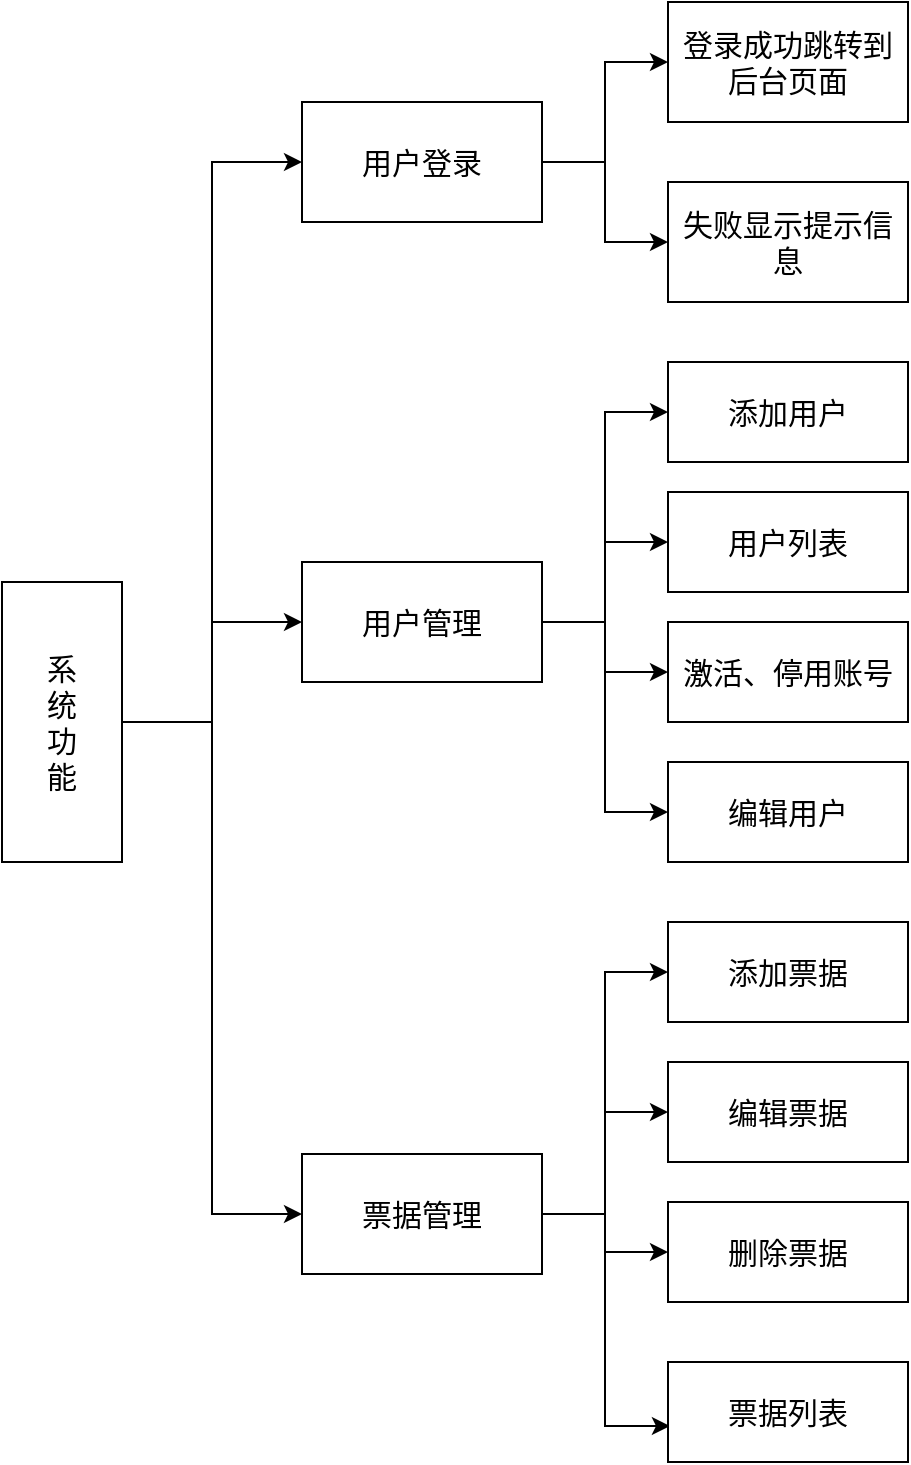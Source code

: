 <mxfile version="12.0.1" type="github" pages="1"><diagram id="AYwjtfE5s5VRCrNzKwrp" name="Page-1"><mxGraphModel dx="1422" dy="713" grid="1" gridSize="10" guides="1" tooltips="1" connect="1" arrows="1" fold="1" page="1" pageScale="1" pageWidth="827" pageHeight="1169" math="0" shadow="0"><root><mxCell id="0"/><mxCell id="1" parent="0"/><mxCell id="LMDi7eAjoXhkHFR-Jxif-17" style="edgeStyle=orthogonalEdgeStyle;rounded=0;orthogonalLoop=1;jettySize=auto;html=1;entryX=0;entryY=0.5;entryDx=0;entryDy=0;fontSize=15;" edge="1" parent="1" source="LMDi7eAjoXhkHFR-Jxif-1" target="LMDi7eAjoXhkHFR-Jxif-3"><mxGeometry relative="1" as="geometry"/></mxCell><mxCell id="LMDi7eAjoXhkHFR-Jxif-18" style="edgeStyle=orthogonalEdgeStyle;rounded=0;orthogonalLoop=1;jettySize=auto;html=1;fontSize=15;" edge="1" parent="1" source="LMDi7eAjoXhkHFR-Jxif-1" target="LMDi7eAjoXhkHFR-Jxif-2"><mxGeometry relative="1" as="geometry"/></mxCell><mxCell id="LMDi7eAjoXhkHFR-Jxif-19" style="edgeStyle=orthogonalEdgeStyle;rounded=0;orthogonalLoop=1;jettySize=auto;html=1;entryX=0;entryY=0.5;entryDx=0;entryDy=0;fontSize=15;" edge="1" parent="1" source="LMDi7eAjoXhkHFR-Jxif-1" target="LMDi7eAjoXhkHFR-Jxif-4"><mxGeometry relative="1" as="geometry"/></mxCell><mxCell id="LMDi7eAjoXhkHFR-Jxif-1" value="系&lt;br style=&quot;font-size: 15px;&quot;&gt;统&lt;br style=&quot;font-size: 15px;&quot;&gt;功&lt;br style=&quot;font-size: 15px;&quot;&gt;能" style="rounded=0;whiteSpace=wrap;html=1;fontSize=15;" vertex="1" parent="1"><mxGeometry x="80" y="310" width="60" height="140" as="geometry"/></mxCell><mxCell id="LMDi7eAjoXhkHFR-Jxif-22" style="edgeStyle=orthogonalEdgeStyle;rounded=0;orthogonalLoop=1;jettySize=auto;html=1;entryX=0;entryY=0.5;entryDx=0;entryDy=0;fontSize=15;" edge="1" parent="1" source="LMDi7eAjoXhkHFR-Jxif-2" target="LMDi7eAjoXhkHFR-Jxif-8"><mxGeometry relative="1" as="geometry"/></mxCell><mxCell id="LMDi7eAjoXhkHFR-Jxif-23" style="edgeStyle=orthogonalEdgeStyle;rounded=0;orthogonalLoop=1;jettySize=auto;html=1;entryX=0;entryY=0.5;entryDx=0;entryDy=0;fontSize=15;" edge="1" parent="1" source="LMDi7eAjoXhkHFR-Jxif-2" target="LMDi7eAjoXhkHFR-Jxif-9"><mxGeometry relative="1" as="geometry"/></mxCell><mxCell id="LMDi7eAjoXhkHFR-Jxif-24" style="edgeStyle=orthogonalEdgeStyle;rounded=0;orthogonalLoop=1;jettySize=auto;html=1;entryX=0;entryY=0.5;entryDx=0;entryDy=0;fontSize=15;" edge="1" parent="1" source="LMDi7eAjoXhkHFR-Jxif-2" target="LMDi7eAjoXhkHFR-Jxif-10"><mxGeometry relative="1" as="geometry"/></mxCell><mxCell id="LMDi7eAjoXhkHFR-Jxif-25" style="edgeStyle=orthogonalEdgeStyle;rounded=0;orthogonalLoop=1;jettySize=auto;html=1;entryX=0;entryY=0.5;entryDx=0;entryDy=0;fontSize=15;" edge="1" parent="1" source="LMDi7eAjoXhkHFR-Jxif-2" target="LMDi7eAjoXhkHFR-Jxif-11"><mxGeometry relative="1" as="geometry"/></mxCell><mxCell id="LMDi7eAjoXhkHFR-Jxif-2" value="用户管理" style="rounded=0;whiteSpace=wrap;html=1;fontSize=15;" vertex="1" parent="1"><mxGeometry x="230" y="300" width="120" height="60" as="geometry"/></mxCell><mxCell id="LMDi7eAjoXhkHFR-Jxif-20" style="edgeStyle=orthogonalEdgeStyle;rounded=0;orthogonalLoop=1;jettySize=auto;html=1;fontSize=15;" edge="1" parent="1" source="LMDi7eAjoXhkHFR-Jxif-3" target="LMDi7eAjoXhkHFR-Jxif-6"><mxGeometry relative="1" as="geometry"/></mxCell><mxCell id="LMDi7eAjoXhkHFR-Jxif-21" style="edgeStyle=orthogonalEdgeStyle;rounded=0;orthogonalLoop=1;jettySize=auto;html=1;entryX=0;entryY=0.5;entryDx=0;entryDy=0;fontSize=15;" edge="1" parent="1" source="LMDi7eAjoXhkHFR-Jxif-3" target="LMDi7eAjoXhkHFR-Jxif-7"><mxGeometry relative="1" as="geometry"/></mxCell><mxCell id="LMDi7eAjoXhkHFR-Jxif-3" value="用户登录" style="rounded=0;whiteSpace=wrap;html=1;fontSize=15;" vertex="1" parent="1"><mxGeometry x="230" y="70" width="120" height="60" as="geometry"/></mxCell><mxCell id="LMDi7eAjoXhkHFR-Jxif-26" style="edgeStyle=orthogonalEdgeStyle;rounded=0;orthogonalLoop=1;jettySize=auto;html=1;entryX=0;entryY=0.5;entryDx=0;entryDy=0;fontSize=15;" edge="1" parent="1" source="LMDi7eAjoXhkHFR-Jxif-4" target="LMDi7eAjoXhkHFR-Jxif-12"><mxGeometry relative="1" as="geometry"/></mxCell><mxCell id="LMDi7eAjoXhkHFR-Jxif-27" style="edgeStyle=orthogonalEdgeStyle;rounded=0;orthogonalLoop=1;jettySize=auto;html=1;entryX=0;entryY=0.5;entryDx=0;entryDy=0;fontSize=15;" edge="1" parent="1" source="LMDi7eAjoXhkHFR-Jxif-4" target="LMDi7eAjoXhkHFR-Jxif-13"><mxGeometry relative="1" as="geometry"/></mxCell><mxCell id="LMDi7eAjoXhkHFR-Jxif-28" style="edgeStyle=orthogonalEdgeStyle;rounded=0;orthogonalLoop=1;jettySize=auto;html=1;fontSize=15;" edge="1" parent="1" source="LMDi7eAjoXhkHFR-Jxif-4" target="LMDi7eAjoXhkHFR-Jxif-14"><mxGeometry relative="1" as="geometry"/></mxCell><mxCell id="LMDi7eAjoXhkHFR-Jxif-29" style="edgeStyle=orthogonalEdgeStyle;rounded=0;orthogonalLoop=1;jettySize=auto;html=1;entryX=0.008;entryY=0.64;entryDx=0;entryDy=0;entryPerimeter=0;fontSize=15;" edge="1" parent="1" source="LMDi7eAjoXhkHFR-Jxif-4" target="LMDi7eAjoXhkHFR-Jxif-15"><mxGeometry relative="1" as="geometry"/></mxCell><mxCell id="LMDi7eAjoXhkHFR-Jxif-4" value="票据管理" style="rounded=0;whiteSpace=wrap;html=1;fontSize=15;" vertex="1" parent="1"><mxGeometry x="230" y="596" width="120" height="60" as="geometry"/></mxCell><mxCell id="LMDi7eAjoXhkHFR-Jxif-6" value="登录成功跳转到后台页面" style="rounded=0;whiteSpace=wrap;html=1;fontSize=15;" vertex="1" parent="1"><mxGeometry x="413" y="20" width="120" height="60" as="geometry"/></mxCell><mxCell id="LMDi7eAjoXhkHFR-Jxif-7" value="失败显示提示信息" style="rounded=0;whiteSpace=wrap;html=1;fontSize=15;" vertex="1" parent="1"><mxGeometry x="413" y="110" width="120" height="60" as="geometry"/></mxCell><mxCell id="LMDi7eAjoXhkHFR-Jxif-8" value="添加用户" style="rounded=0;whiteSpace=wrap;html=1;fontSize=15;" vertex="1" parent="1"><mxGeometry x="413" y="200" width="120" height="50" as="geometry"/></mxCell><mxCell id="LMDi7eAjoXhkHFR-Jxif-9" value="用户列表" style="rounded=0;whiteSpace=wrap;html=1;fontSize=15;" vertex="1" parent="1"><mxGeometry x="413" y="265" width="120" height="50" as="geometry"/></mxCell><mxCell id="LMDi7eAjoXhkHFR-Jxif-10" value="激活、停用账号" style="rounded=0;whiteSpace=wrap;html=1;fontSize=15;" vertex="1" parent="1"><mxGeometry x="413" y="330" width="120" height="50" as="geometry"/></mxCell><mxCell id="LMDi7eAjoXhkHFR-Jxif-11" value="编辑用户" style="rounded=0;whiteSpace=wrap;html=1;fontSize=15;" vertex="1" parent="1"><mxGeometry x="413" y="400" width="120" height="50" as="geometry"/></mxCell><mxCell id="LMDi7eAjoXhkHFR-Jxif-12" value="添加票据" style="rounded=0;whiteSpace=wrap;html=1;fontSize=15;" vertex="1" parent="1"><mxGeometry x="413" y="480" width="120" height="50" as="geometry"/></mxCell><mxCell id="LMDi7eAjoXhkHFR-Jxif-13" value="编辑票据" style="rounded=0;whiteSpace=wrap;html=1;fontSize=15;" vertex="1" parent="1"><mxGeometry x="413" y="550" width="120" height="50" as="geometry"/></mxCell><mxCell id="LMDi7eAjoXhkHFR-Jxif-14" value="删除票据" style="rounded=0;whiteSpace=wrap;html=1;fontSize=15;" vertex="1" parent="1"><mxGeometry x="413" y="620" width="120" height="50" as="geometry"/></mxCell><mxCell id="LMDi7eAjoXhkHFR-Jxif-15" value="票据列表" style="rounded=0;whiteSpace=wrap;html=1;fontSize=15;" vertex="1" parent="1"><mxGeometry x="413" y="700" width="120" height="50" as="geometry"/></mxCell></root></mxGraphModel></diagram></mxfile>